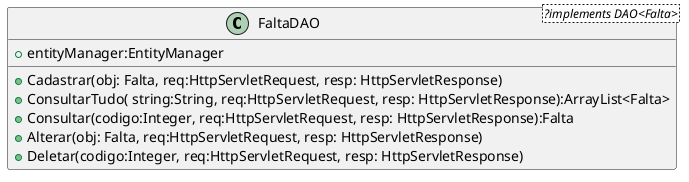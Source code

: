 @startuml
class FaltaDAO <?implements DAO<Falta>>{

    +entityManager:EntityManager 
 
    + Cadastrar(obj: Falta, req:HttpServletRequest, resp: HttpServletResponse)
    + ConsultarTudo( string:String, req:HttpServletRequest, resp: HttpServletResponse):ArrayList<Falta> 
    + Consultar(codigo:Integer, req:HttpServletRequest, resp: HttpServletResponse):Falta
    + Alterar(obj: Falta, req:HttpServletRequest, resp: HttpServletResponse)
    + Deletar(codigo:Integer, req:HttpServletRequest, resp: HttpServletResponse)
}

@enduml
